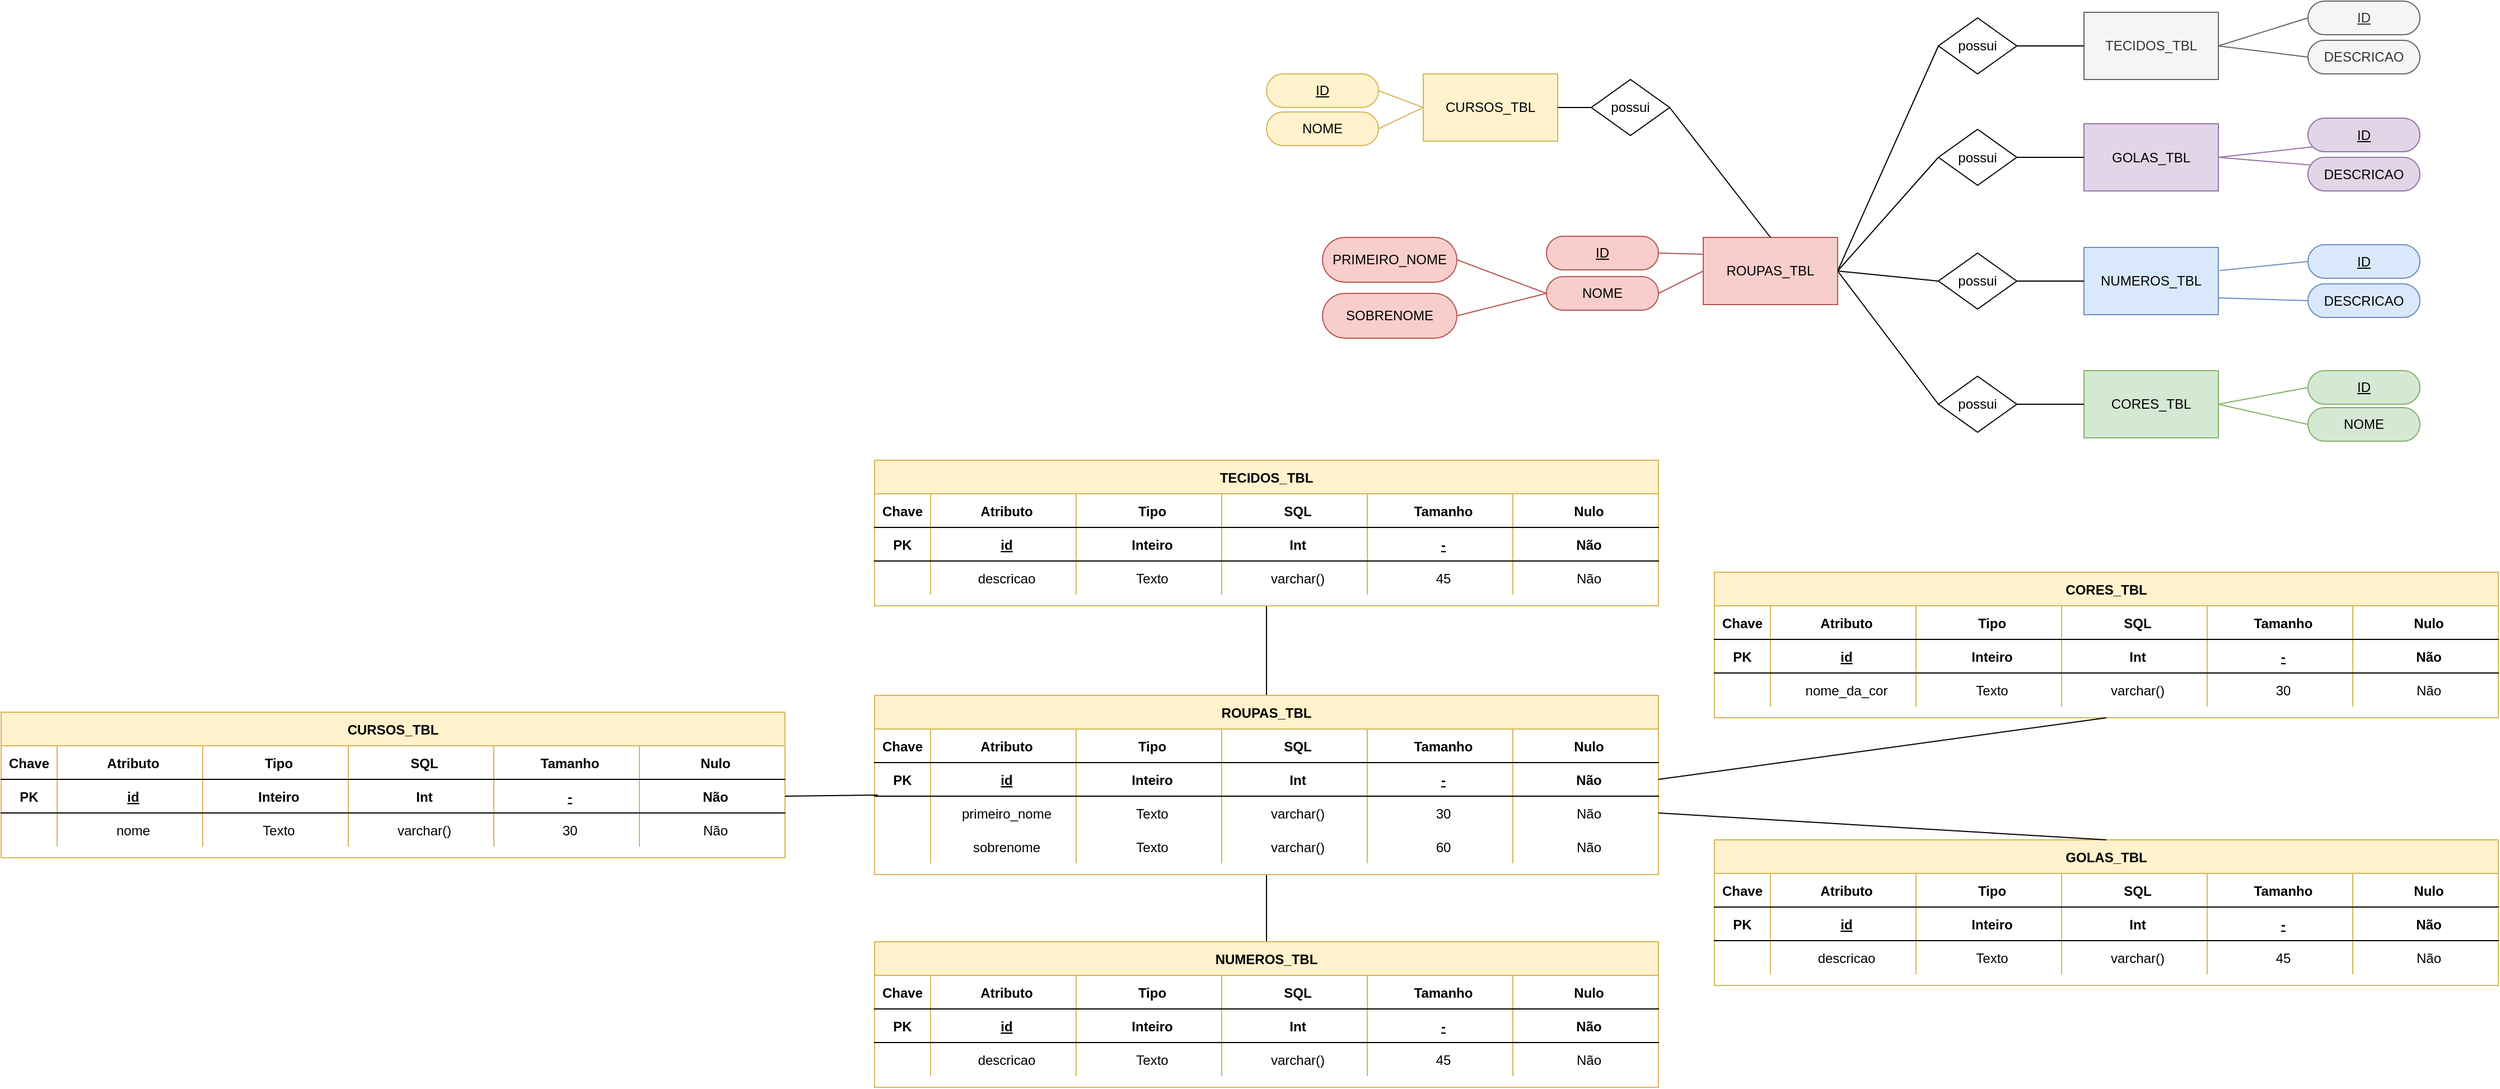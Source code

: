 <mxfile version="14.5.1" type="device"><diagram id="6O1MO5oWHBzsZOvyIXNN" name="Página-1"><mxGraphModel dx="1296" dy="3091" grid="1" gridSize="10" guides="1" tooltips="1" connect="1" arrows="1" fold="1" page="1" pageScale="1" pageWidth="1654" pageHeight="2336" math="0" shadow="0"><root><mxCell id="0"/><mxCell id="1" parent="0"/><mxCell id="KRPXJgF_QHUC2NRxq8C0-281" style="edgeStyle=none;rounded=0;orthogonalLoop=1;jettySize=auto;html=1;exitX=1;exitY=0.5;exitDx=0;exitDy=0;entryX=0;entryY=0.5;entryDx=0;entryDy=0;startArrow=none;startFill=0;endArrow=none;endFill=0;" edge="1" parent="1" source="KRPXJgF_QHUC2NRxq8C0-18" target="KRPXJgF_QHUC2NRxq8C0-279"><mxGeometry relative="1" as="geometry"/></mxCell><mxCell id="KRPXJgF_QHUC2NRxq8C0-300" style="edgeStyle=none;rounded=0;orthogonalLoop=1;jettySize=auto;html=1;exitX=1;exitY=0.5;exitDx=0;exitDy=0;entryX=0;entryY=0.5;entryDx=0;entryDy=0;startArrow=none;startFill=0;endArrow=none;endFill=0;" edge="1" parent="1" source="KRPXJgF_QHUC2NRxq8C0-18" target="KRPXJgF_QHUC2NRxq8C0-298"><mxGeometry relative="1" as="geometry"/></mxCell><mxCell id="KRPXJgF_QHUC2NRxq8C0-301" style="edgeStyle=none;rounded=0;orthogonalLoop=1;jettySize=auto;html=1;exitX=1;exitY=0.5;exitDx=0;exitDy=0;entryX=0;entryY=0.5;entryDx=0;entryDy=0;startArrow=none;startFill=0;endArrow=none;endFill=0;" edge="1" parent="1" source="KRPXJgF_QHUC2NRxq8C0-18" target="KRPXJgF_QHUC2NRxq8C0-299"><mxGeometry relative="1" as="geometry"/></mxCell><mxCell id="KRPXJgF_QHUC2NRxq8C0-18" value="ROUPAS_TBL" style="rounded=0;whiteSpace=wrap;html=1;fillColor=#f8cecc;strokeColor=#b85450;" vertex="1" parent="1"><mxGeometry x="1910" y="-619" width="120" height="60" as="geometry"/></mxCell><mxCell id="KRPXJgF_QHUC2NRxq8C0-37" value="CURSOS_TBL" style="rounded=0;whiteSpace=wrap;html=1;fillColor=#fff2cc;strokeColor=#d6b656;" vertex="1" parent="1"><mxGeometry x="1660" y="-765" width="120" height="60" as="geometry"/></mxCell><mxCell id="KRPXJgF_QHUC2NRxq8C0-291" style="edgeStyle=none;rounded=0;orthogonalLoop=1;jettySize=auto;html=1;exitX=1;exitY=0.5;exitDx=0;exitDy=0;entryX=0;entryY=0.5;entryDx=0;entryDy=0;startArrow=none;startFill=0;endArrow=none;endFill=0;fillColor=#d5e8d4;strokeColor=#82b366;" edge="1" parent="1" source="KRPXJgF_QHUC2NRxq8C0-38" target="KRPXJgF_QHUC2NRxq8C0-57"><mxGeometry relative="1" as="geometry"/></mxCell><mxCell id="KRPXJgF_QHUC2NRxq8C0-38" value="CORES_TBL" style="rounded=0;whiteSpace=wrap;html=1;fillColor=#d5e8d4;strokeColor=#82b366;" vertex="1" parent="1"><mxGeometry x="2250" y="-500" width="120" height="60" as="geometry"/></mxCell><mxCell id="KRPXJgF_QHUC2NRxq8C0-39" value="NUMEROS_TBL" style="rounded=0;whiteSpace=wrap;html=1;fillColor=#dae8fc;strokeColor=#6c8ebf;" vertex="1" parent="1"><mxGeometry x="2250" y="-610" width="120" height="60" as="geometry"/></mxCell><mxCell id="KRPXJgF_QHUC2NRxq8C0-40" value="GOLAS_TBL" style="rounded=0;whiteSpace=wrap;html=1;fillColor=#e1d5e7;strokeColor=#9673a6;" vertex="1" parent="1"><mxGeometry x="2250" y="-720.5" width="120" height="60" as="geometry"/></mxCell><mxCell id="KRPXJgF_QHUC2NRxq8C0-41" value="TECIDOS_TBL" style="rounded=0;whiteSpace=wrap;html=1;fillColor=#f5f5f5;strokeColor=#666666;fontColor=#333333;" vertex="1" parent="1"><mxGeometry x="2250" y="-820" width="120" height="60" as="geometry"/></mxCell><mxCell id="KRPXJgF_QHUC2NRxq8C0-43" style="edgeStyle=none;rounded=0;orthogonalLoop=1;jettySize=auto;html=1;exitX=1;exitY=0.5;exitDx=0;exitDy=0;entryX=0;entryY=0.25;entryDx=0;entryDy=0;startArrow=none;startFill=0;endArrow=none;endFill=0;fillColor=#f8cecc;strokeColor=#b85450;" edge="1" parent="1" source="KRPXJgF_QHUC2NRxq8C0-42" target="KRPXJgF_QHUC2NRxq8C0-18"><mxGeometry relative="1" as="geometry"/></mxCell><mxCell id="KRPXJgF_QHUC2NRxq8C0-42" value="ID" style="rounded=1;whiteSpace=wrap;html=1;arcSize=50;fontStyle=4;fillColor=#f8cecc;strokeColor=#b85450;" vertex="1" parent="1"><mxGeometry x="1770" y="-620" width="100" height="30" as="geometry"/></mxCell><mxCell id="KRPXJgF_QHUC2NRxq8C0-45" style="edgeStyle=none;rounded=0;orthogonalLoop=1;jettySize=auto;html=1;exitX=1;exitY=0.5;exitDx=0;exitDy=0;entryX=0;entryY=0.5;entryDx=0;entryDy=0;startArrow=none;startFill=0;endArrow=none;endFill=0;fillColor=#f8cecc;strokeColor=#b85450;" edge="1" parent="1" source="KRPXJgF_QHUC2NRxq8C0-44" target="KRPXJgF_QHUC2NRxq8C0-18"><mxGeometry relative="1" as="geometry"/></mxCell><mxCell id="KRPXJgF_QHUC2NRxq8C0-44" value="NOME" style="rounded=1;whiteSpace=wrap;html=1;arcSize=50;fontStyle=0;fillColor=#f8cecc;strokeColor=#b85450;" vertex="1" parent="1"><mxGeometry x="1770" y="-584" width="100" height="30" as="geometry"/></mxCell><mxCell id="KRPXJgF_QHUC2NRxq8C0-47" style="edgeStyle=none;rounded=0;orthogonalLoop=1;jettySize=auto;html=1;exitX=1;exitY=0.5;exitDx=0;exitDy=0;entryX=0;entryY=0.5;entryDx=0;entryDy=0;startArrow=none;startFill=0;endArrow=none;endFill=0;fillColor=#f8cecc;strokeColor=#b85450;" edge="1" parent="1" source="KRPXJgF_QHUC2NRxq8C0-46" target="KRPXJgF_QHUC2NRxq8C0-44"><mxGeometry relative="1" as="geometry"/></mxCell><mxCell id="KRPXJgF_QHUC2NRxq8C0-46" value="SOBRENOME" style="rounded=1;whiteSpace=wrap;html=1;arcSize=50;fontStyle=0;fillColor=#f8cecc;strokeColor=#b85450;" vertex="1" parent="1"><mxGeometry x="1570" y="-569" width="120" height="40" as="geometry"/></mxCell><mxCell id="KRPXJgF_QHUC2NRxq8C0-49" style="edgeStyle=none;rounded=0;orthogonalLoop=1;jettySize=auto;html=1;exitX=1;exitY=0.5;exitDx=0;exitDy=0;entryX=0;entryY=0.5;entryDx=0;entryDy=0;startArrow=none;startFill=0;endArrow=none;endFill=0;fillColor=#f8cecc;strokeColor=#b85450;" edge="1" parent="1" source="KRPXJgF_QHUC2NRxq8C0-48" target="KRPXJgF_QHUC2NRxq8C0-44"><mxGeometry relative="1" as="geometry"/></mxCell><mxCell id="KRPXJgF_QHUC2NRxq8C0-48" value="PRIMEIRO_NOME" style="rounded=1;whiteSpace=wrap;html=1;arcSize=50;fontStyle=0;fillColor=#f8cecc;strokeColor=#b85450;" vertex="1" parent="1"><mxGeometry x="1570" y="-619" width="120" height="40" as="geometry"/></mxCell><mxCell id="KRPXJgF_QHUC2NRxq8C0-53" style="edgeStyle=none;rounded=0;orthogonalLoop=1;jettySize=auto;html=1;exitX=1;exitY=0.5;exitDx=0;exitDy=0;entryX=0;entryY=0.5;entryDx=0;entryDy=0;startArrow=none;startFill=0;endArrow=none;endFill=0;fillColor=#fff2cc;strokeColor=#d6b656;" edge="1" parent="1" source="KRPXJgF_QHUC2NRxq8C0-50" target="KRPXJgF_QHUC2NRxq8C0-37"><mxGeometry relative="1" as="geometry"/></mxCell><mxCell id="KRPXJgF_QHUC2NRxq8C0-50" value="NOME" style="rounded=1;whiteSpace=wrap;html=1;arcSize=50;fontStyle=0;fillColor=#fff2cc;strokeColor=#d6b656;" vertex="1" parent="1"><mxGeometry x="1520" y="-731" width="100" height="30" as="geometry"/></mxCell><mxCell id="KRPXJgF_QHUC2NRxq8C0-278" style="edgeStyle=none;rounded=0;orthogonalLoop=1;jettySize=auto;html=1;exitX=1;exitY=0.5;exitDx=0;exitDy=0;startArrow=none;startFill=0;endArrow=none;endFill=0;fillColor=#fff2cc;strokeColor=#d6b656;" edge="1" parent="1" source="KRPXJgF_QHUC2NRxq8C0-51"><mxGeometry relative="1" as="geometry"><mxPoint x="1660" y="-735" as="targetPoint"/></mxGeometry></mxCell><mxCell id="KRPXJgF_QHUC2NRxq8C0-51" value="ID" style="rounded=1;whiteSpace=wrap;html=1;arcSize=50;fontStyle=4;fillColor=#fff2cc;strokeColor=#d6b656;" vertex="1" parent="1"><mxGeometry x="1520" y="-765" width="100" height="30" as="geometry"/></mxCell><mxCell id="KRPXJgF_QHUC2NRxq8C0-292" style="edgeStyle=none;rounded=0;orthogonalLoop=1;jettySize=auto;html=1;exitX=0;exitY=0.5;exitDx=0;exitDy=0;entryX=1;entryY=0.5;entryDx=0;entryDy=0;startArrow=none;startFill=0;endArrow=none;endFill=0;fillColor=#d5e8d4;strokeColor=#82b366;" edge="1" parent="1" source="KRPXJgF_QHUC2NRxq8C0-55" target="KRPXJgF_QHUC2NRxq8C0-38"><mxGeometry relative="1" as="geometry"/></mxCell><mxCell id="KRPXJgF_QHUC2NRxq8C0-55" value="NOME" style="rounded=1;whiteSpace=wrap;html=1;arcSize=50;fontStyle=0;fillColor=#d5e8d4;strokeColor=#82b366;" vertex="1" parent="1"><mxGeometry x="2450" y="-467" width="100" height="30" as="geometry"/></mxCell><mxCell id="KRPXJgF_QHUC2NRxq8C0-57" value="ID" style="rounded=1;whiteSpace=wrap;html=1;arcSize=50;fontStyle=4;fillColor=#d5e8d4;strokeColor=#82b366;" vertex="1" parent="1"><mxGeometry x="2450" y="-500" width="100" height="30" as="geometry"/></mxCell><mxCell id="KRPXJgF_QHUC2NRxq8C0-288" style="edgeStyle=none;rounded=0;orthogonalLoop=1;jettySize=auto;html=1;exitX=0;exitY=0.5;exitDx=0;exitDy=0;entryX=1;entryY=0.75;entryDx=0;entryDy=0;startArrow=none;startFill=0;endArrow=none;endFill=0;fillColor=#dae8fc;strokeColor=#6c8ebf;" edge="1" parent="1" source="KRPXJgF_QHUC2NRxq8C0-59" target="KRPXJgF_QHUC2NRxq8C0-39"><mxGeometry relative="1" as="geometry"/></mxCell><mxCell id="KRPXJgF_QHUC2NRxq8C0-59" value="DESCRICAO" style="rounded=1;whiteSpace=wrap;html=1;arcSize=50;fontStyle=0;fillColor=#dae8fc;strokeColor=#6c8ebf;" vertex="1" parent="1"><mxGeometry x="2450" y="-577.5" width="100" height="30" as="geometry"/></mxCell><mxCell id="KRPXJgF_QHUC2NRxq8C0-287" style="edgeStyle=none;rounded=0;orthogonalLoop=1;jettySize=auto;html=1;exitX=0;exitY=0.5;exitDx=0;exitDy=0;entryX=1.01;entryY=0.344;entryDx=0;entryDy=0;entryPerimeter=0;startArrow=none;startFill=0;endArrow=none;endFill=0;fillColor=#dae8fc;strokeColor=#6c8ebf;" edge="1" parent="1" source="KRPXJgF_QHUC2NRxq8C0-61" target="KRPXJgF_QHUC2NRxq8C0-39"><mxGeometry relative="1" as="geometry"/></mxCell><mxCell id="KRPXJgF_QHUC2NRxq8C0-61" value="ID" style="rounded=1;whiteSpace=wrap;html=1;arcSize=50;fontStyle=4;fillColor=#dae8fc;strokeColor=#6c8ebf;" vertex="1" parent="1"><mxGeometry x="2450" y="-612.5" width="100" height="30" as="geometry"/></mxCell><mxCell id="KRPXJgF_QHUC2NRxq8C0-62" style="edgeStyle=none;rounded=0;orthogonalLoop=1;jettySize=auto;html=1;exitX=1;exitY=0.5;exitDx=0;exitDy=0;entryX=1;entryY=0.5;entryDx=0;entryDy=0;startArrow=none;startFill=0;endArrow=none;endFill=0;fillColor=#e1d5e7;strokeColor=#9673a6;" edge="1" source="KRPXJgF_QHUC2NRxq8C0-63" parent="1" target="KRPXJgF_QHUC2NRxq8C0-40"><mxGeometry relative="1" as="geometry"><mxPoint x="2250" y="-685.5" as="targetPoint"/></mxGeometry></mxCell><mxCell id="KRPXJgF_QHUC2NRxq8C0-63" value="DESCRICAO" style="rounded=1;whiteSpace=wrap;html=1;arcSize=50;fontStyle=0;fillColor=#e1d5e7;strokeColor=#9673a6;" vertex="1" parent="1"><mxGeometry x="2450" y="-690.5" width="100" height="30" as="geometry"/></mxCell><mxCell id="KRPXJgF_QHUC2NRxq8C0-64" style="edgeStyle=none;rounded=0;orthogonalLoop=1;jettySize=auto;html=1;exitX=1;exitY=0.5;exitDx=0;exitDy=0;entryX=1;entryY=0.5;entryDx=0;entryDy=0;startArrow=none;startFill=0;endArrow=none;endFill=0;fillColor=#e1d5e7;strokeColor=#9673a6;" edge="1" source="KRPXJgF_QHUC2NRxq8C0-65" parent="1" target="KRPXJgF_QHUC2NRxq8C0-40"><mxGeometry relative="1" as="geometry"><mxPoint x="2250" y="-700.5" as="targetPoint"/></mxGeometry></mxCell><mxCell id="KRPXJgF_QHUC2NRxq8C0-65" value="ID" style="rounded=1;whiteSpace=wrap;html=1;arcSize=50;fontStyle=4;fillColor=#e1d5e7;strokeColor=#9673a6;" vertex="1" parent="1"><mxGeometry x="2450" y="-725.5" width="100" height="30" as="geometry"/></mxCell><mxCell id="KRPXJgF_QHUC2NRxq8C0-294" style="edgeStyle=none;rounded=0;orthogonalLoop=1;jettySize=auto;html=1;exitX=0;exitY=0.5;exitDx=0;exitDy=0;startArrow=none;startFill=0;endArrow=none;endFill=0;entryX=1;entryY=0.5;entryDx=0;entryDy=0;fillColor=#f5f5f5;strokeColor=#666666;" edge="1" parent="1" source="KRPXJgF_QHUC2NRxq8C0-67" target="KRPXJgF_QHUC2NRxq8C0-41"><mxGeometry relative="1" as="geometry"><mxPoint x="2380" y="-770.0" as="targetPoint"/></mxGeometry></mxCell><mxCell id="KRPXJgF_QHUC2NRxq8C0-67" value="DESCRICAO" style="rounded=1;whiteSpace=wrap;html=1;arcSize=50;fontStyle=0;fillColor=#f5f5f5;strokeColor=#666666;fontColor=#333333;" vertex="1" parent="1"><mxGeometry x="2450" y="-795" width="100" height="30" as="geometry"/></mxCell><mxCell id="KRPXJgF_QHUC2NRxq8C0-293" style="edgeStyle=none;rounded=0;orthogonalLoop=1;jettySize=auto;html=1;exitX=0;exitY=0.5;exitDx=0;exitDy=0;entryX=1;entryY=0.5;entryDx=0;entryDy=0;startArrow=none;startFill=0;endArrow=none;endFill=0;fillColor=#f5f5f5;strokeColor=#666666;" edge="1" parent="1" source="KRPXJgF_QHUC2NRxq8C0-69" target="KRPXJgF_QHUC2NRxq8C0-41"><mxGeometry relative="1" as="geometry"/></mxCell><mxCell id="KRPXJgF_QHUC2NRxq8C0-69" value="ID" style="rounded=1;whiteSpace=wrap;html=1;arcSize=50;fontStyle=4;fillColor=#f5f5f5;strokeColor=#666666;fontColor=#333333;" vertex="1" parent="1"><mxGeometry x="2450" y="-830" width="100" height="30" as="geometry"/></mxCell><mxCell id="KRPXJgF_QHUC2NRxq8C0-273" style="edgeStyle=none;rounded=0;orthogonalLoop=1;jettySize=auto;html=1;exitX=0.5;exitY=0;exitDx=0;exitDy=0;entryX=0.5;entryY=1;entryDx=0;entryDy=0;startArrow=none;startFill=0;endArrow=none;endFill=0;" edge="1" parent="1" source="KRPXJgF_QHUC2NRxq8C0-70" target="KRPXJgF_QHUC2NRxq8C0-241"><mxGeometry relative="1" as="geometry"/></mxCell><mxCell id="KRPXJgF_QHUC2NRxq8C0-274" style="edgeStyle=none;rounded=0;orthogonalLoop=1;jettySize=auto;html=1;exitX=0.5;exitY=1;exitDx=0;exitDy=0;entryX=0.5;entryY=0;entryDx=0;entryDy=0;startArrow=none;startFill=0;endArrow=none;endFill=0;" edge="1" parent="1" source="KRPXJgF_QHUC2NRxq8C0-70" target="KRPXJgF_QHUC2NRxq8C0-181"><mxGeometry relative="1" as="geometry"/></mxCell><mxCell id="KRPXJgF_QHUC2NRxq8C0-70" value="ROUPAS_TBL" style="shape=table;startSize=30;container=1;collapsible=1;childLayout=tableLayout;fixedRows=1;rowLines=0;fontStyle=1;align=center;resizeLast=1;fillColor=#fff2cc;strokeColor=#d6b656;" vertex="1" parent="1"><mxGeometry x="1170" y="-210" width="700" height="160" as="geometry"/></mxCell><mxCell id="KRPXJgF_QHUC2NRxq8C0-83" style="shape=partialRectangle;collapsible=0;dropTarget=0;pointerEvents=0;fillColor=none;top=0;left=0;bottom=1;right=0;points=[[0,0.5],[1,0.5]];portConstraint=eastwest;" vertex="1" parent="KRPXJgF_QHUC2NRxq8C0-70"><mxGeometry y="30" width="700" height="30" as="geometry"/></mxCell><mxCell id="KRPXJgF_QHUC2NRxq8C0-84" value="Chave" style="shape=partialRectangle;connectable=0;fillColor=none;top=0;left=0;bottom=0;right=0;fontStyle=1;overflow=hidden;" vertex="1" parent="KRPXJgF_QHUC2NRxq8C0-83"><mxGeometry width="50" height="30" as="geometry"/></mxCell><mxCell id="KRPXJgF_QHUC2NRxq8C0-85" value="Atributo" style="shape=partialRectangle;connectable=0;fillColor=none;top=0;left=0;bottom=0;right=0;align=center;spacingLeft=6;fontStyle=1;overflow=hidden;" vertex="1" parent="KRPXJgF_QHUC2NRxq8C0-83"><mxGeometry x="50" width="130" height="30" as="geometry"/></mxCell><mxCell id="KRPXJgF_QHUC2NRxq8C0-101" value="Tipo" style="shape=partialRectangle;connectable=0;fillColor=none;top=0;left=0;bottom=0;right=0;align=center;spacingLeft=6;fontStyle=1;overflow=hidden;" vertex="1" parent="KRPXJgF_QHUC2NRxq8C0-83"><mxGeometry x="180" width="130" height="30" as="geometry"/></mxCell><mxCell id="KRPXJgF_QHUC2NRxq8C0-96" value="SQL" style="shape=partialRectangle;connectable=0;fillColor=none;top=0;left=0;bottom=0;right=0;align=center;spacingLeft=6;fontStyle=1;overflow=hidden;" vertex="1" parent="KRPXJgF_QHUC2NRxq8C0-83"><mxGeometry x="310" width="130" height="30" as="geometry"/></mxCell><mxCell id="KRPXJgF_QHUC2NRxq8C0-91" value="Tamanho" style="shape=partialRectangle;connectable=0;fillColor=none;top=0;left=0;bottom=0;right=0;align=center;spacingLeft=6;fontStyle=1;overflow=hidden;" vertex="1" parent="KRPXJgF_QHUC2NRxq8C0-83"><mxGeometry x="440" width="130" height="30" as="geometry"/></mxCell><mxCell id="KRPXJgF_QHUC2NRxq8C0-86" value="Nulo" style="shape=partialRectangle;connectable=0;fillColor=none;top=0;left=0;bottom=0;right=0;align=center;spacingLeft=6;fontStyle=1;overflow=hidden;" vertex="1" parent="KRPXJgF_QHUC2NRxq8C0-83"><mxGeometry x="570" width="130" height="30" as="geometry"/></mxCell><mxCell id="KRPXJgF_QHUC2NRxq8C0-71" value="" style="shape=partialRectangle;collapsible=0;dropTarget=0;pointerEvents=0;fillColor=none;top=0;left=0;bottom=1;right=0;points=[[0,0.5],[1,0.5]];portConstraint=eastwest;" vertex="1" parent="KRPXJgF_QHUC2NRxq8C0-70"><mxGeometry y="60" width="700" height="30" as="geometry"/></mxCell><mxCell id="KRPXJgF_QHUC2NRxq8C0-72" value="PK" style="shape=partialRectangle;connectable=0;fillColor=none;top=0;left=0;bottom=0;right=0;fontStyle=1;overflow=hidden;" vertex="1" parent="KRPXJgF_QHUC2NRxq8C0-71"><mxGeometry width="50" height="30" as="geometry"/></mxCell><mxCell id="KRPXJgF_QHUC2NRxq8C0-73" value="id" style="shape=partialRectangle;connectable=0;fillColor=none;top=0;left=0;bottom=0;right=0;align=center;spacingLeft=6;fontStyle=5;overflow=hidden;" vertex="1" parent="KRPXJgF_QHUC2NRxq8C0-71"><mxGeometry x="50" width="130" height="30" as="geometry"/></mxCell><mxCell id="KRPXJgF_QHUC2NRxq8C0-102" value="Inteiro" style="shape=partialRectangle;connectable=0;fillColor=none;top=0;left=0;bottom=0;right=0;align=center;spacingLeft=6;fontStyle=1;overflow=hidden;" vertex="1" parent="KRPXJgF_QHUC2NRxq8C0-71"><mxGeometry x="180" width="130" height="30" as="geometry"/></mxCell><mxCell id="KRPXJgF_QHUC2NRxq8C0-97" value="Int" style="shape=partialRectangle;connectable=0;fillColor=none;top=0;left=0;bottom=0;right=0;align=center;spacingLeft=6;fontStyle=1;overflow=hidden;" vertex="1" parent="KRPXJgF_QHUC2NRxq8C0-71"><mxGeometry x="310" width="130" height="30" as="geometry"/></mxCell><mxCell id="KRPXJgF_QHUC2NRxq8C0-92" value="-" style="shape=partialRectangle;connectable=0;fillColor=none;top=0;left=0;bottom=0;right=0;align=center;spacingLeft=6;fontStyle=5;overflow=hidden;" vertex="1" parent="KRPXJgF_QHUC2NRxq8C0-71"><mxGeometry x="440" width="130" height="30" as="geometry"/></mxCell><mxCell id="KRPXJgF_QHUC2NRxq8C0-87" value="Não" style="shape=partialRectangle;connectable=0;fillColor=none;top=0;left=0;bottom=0;right=0;align=center;spacingLeft=6;fontStyle=1;overflow=hidden;" vertex="1" parent="KRPXJgF_QHUC2NRxq8C0-71"><mxGeometry x="570" width="130" height="30" as="geometry"/></mxCell><mxCell id="KRPXJgF_QHUC2NRxq8C0-74" value="" style="shape=partialRectangle;collapsible=0;dropTarget=0;pointerEvents=0;fillColor=none;top=0;left=0;bottom=0;right=0;points=[[0,0.5],[1,0.5]];portConstraint=eastwest;" vertex="1" parent="KRPXJgF_QHUC2NRxq8C0-70"><mxGeometry y="90" width="700" height="30" as="geometry"/></mxCell><mxCell id="KRPXJgF_QHUC2NRxq8C0-75" value="" style="shape=partialRectangle;connectable=0;fillColor=none;top=0;left=0;bottom=0;right=0;editable=1;overflow=hidden;" vertex="1" parent="KRPXJgF_QHUC2NRxq8C0-74"><mxGeometry width="50" height="30" as="geometry"/></mxCell><mxCell id="KRPXJgF_QHUC2NRxq8C0-76" value="primeiro_nome" style="shape=partialRectangle;connectable=0;fillColor=none;top=0;left=0;bottom=0;right=0;align=center;spacingLeft=6;overflow=hidden;" vertex="1" parent="KRPXJgF_QHUC2NRxq8C0-74"><mxGeometry x="50" width="130" height="30" as="geometry"/></mxCell><mxCell id="KRPXJgF_QHUC2NRxq8C0-103" value="Texto" style="shape=partialRectangle;connectable=0;fillColor=none;top=0;left=0;bottom=0;right=0;align=center;spacingLeft=6;overflow=hidden;" vertex="1" parent="KRPXJgF_QHUC2NRxq8C0-74"><mxGeometry x="180" width="130" height="30" as="geometry"/></mxCell><mxCell id="KRPXJgF_QHUC2NRxq8C0-98" value="varchar()" style="shape=partialRectangle;connectable=0;fillColor=none;top=0;left=0;bottom=0;right=0;align=center;spacingLeft=6;overflow=hidden;" vertex="1" parent="KRPXJgF_QHUC2NRxq8C0-74"><mxGeometry x="310" width="130" height="30" as="geometry"/></mxCell><mxCell id="KRPXJgF_QHUC2NRxq8C0-93" value="30" style="shape=partialRectangle;connectable=0;fillColor=none;top=0;left=0;bottom=0;right=0;align=center;spacingLeft=6;overflow=hidden;" vertex="1" parent="KRPXJgF_QHUC2NRxq8C0-74"><mxGeometry x="440" width="130" height="30" as="geometry"/></mxCell><mxCell id="KRPXJgF_QHUC2NRxq8C0-88" value="Não" style="shape=partialRectangle;connectable=0;fillColor=none;top=0;left=0;bottom=0;right=0;align=center;spacingLeft=6;overflow=hidden;" vertex="1" parent="KRPXJgF_QHUC2NRxq8C0-74"><mxGeometry x="570" width="130" height="30" as="geometry"/></mxCell><mxCell id="KRPXJgF_QHUC2NRxq8C0-77" value="" style="shape=partialRectangle;collapsible=0;dropTarget=0;pointerEvents=0;fillColor=none;top=0;left=0;bottom=0;right=0;points=[[0,0.5],[1,0.5]];portConstraint=eastwest;" vertex="1" parent="KRPXJgF_QHUC2NRxq8C0-70"><mxGeometry y="120" width="700" height="30" as="geometry"/></mxCell><mxCell id="KRPXJgF_QHUC2NRxq8C0-78" value="" style="shape=partialRectangle;connectable=0;fillColor=none;top=0;left=0;bottom=0;right=0;editable=1;overflow=hidden;" vertex="1" parent="KRPXJgF_QHUC2NRxq8C0-77"><mxGeometry width="50" height="30" as="geometry"/></mxCell><mxCell id="KRPXJgF_QHUC2NRxq8C0-79" value="sobrenome" style="shape=partialRectangle;connectable=0;fillColor=none;top=0;left=0;bottom=0;right=0;align=center;spacingLeft=6;overflow=hidden;" vertex="1" parent="KRPXJgF_QHUC2NRxq8C0-77"><mxGeometry x="50" width="130" height="30" as="geometry"/></mxCell><mxCell id="KRPXJgF_QHUC2NRxq8C0-104" value="Texto" style="shape=partialRectangle;connectable=0;fillColor=none;top=0;left=0;bottom=0;right=0;align=center;spacingLeft=6;overflow=hidden;" vertex="1" parent="KRPXJgF_QHUC2NRxq8C0-77"><mxGeometry x="180" width="130" height="30" as="geometry"/></mxCell><mxCell id="KRPXJgF_QHUC2NRxq8C0-99" value="varchar()" style="shape=partialRectangle;connectable=0;fillColor=none;top=0;left=0;bottom=0;right=0;align=center;spacingLeft=6;overflow=hidden;" vertex="1" parent="KRPXJgF_QHUC2NRxq8C0-77"><mxGeometry x="310" width="130" height="30" as="geometry"/></mxCell><mxCell id="KRPXJgF_QHUC2NRxq8C0-94" value="60" style="shape=partialRectangle;connectable=0;fillColor=none;top=0;left=0;bottom=0;right=0;align=center;spacingLeft=6;overflow=hidden;" vertex="1" parent="KRPXJgF_QHUC2NRxq8C0-77"><mxGeometry x="440" width="130" height="30" as="geometry"/></mxCell><mxCell id="KRPXJgF_QHUC2NRxq8C0-89" value="Não" style="shape=partialRectangle;connectable=0;fillColor=none;top=0;left=0;bottom=0;right=0;align=center;spacingLeft=6;overflow=hidden;" vertex="1" parent="KRPXJgF_QHUC2NRxq8C0-77"><mxGeometry x="570" width="130" height="30" as="geometry"/></mxCell><mxCell id="KRPXJgF_QHUC2NRxq8C0-119" value="CURSOS_TBL" style="shape=table;startSize=30;container=1;collapsible=1;childLayout=tableLayout;fixedRows=1;rowLines=0;fontStyle=1;align=center;resizeLast=1;fillColor=#fff2cc;strokeColor=#d6b656;" vertex="1" parent="1"><mxGeometry x="390" y="-195" width="700" height="130" as="geometry"/></mxCell><mxCell id="KRPXJgF_QHUC2NRxq8C0-120" style="shape=partialRectangle;collapsible=0;dropTarget=0;pointerEvents=0;fillColor=none;top=0;left=0;bottom=1;right=0;points=[[0,0.5],[1,0.5]];portConstraint=eastwest;" vertex="1" parent="KRPXJgF_QHUC2NRxq8C0-119"><mxGeometry y="30" width="700" height="30" as="geometry"/></mxCell><mxCell id="KRPXJgF_QHUC2NRxq8C0-121" value="Chave" style="shape=partialRectangle;connectable=0;fillColor=none;top=0;left=0;bottom=0;right=0;fontStyle=1;overflow=hidden;" vertex="1" parent="KRPXJgF_QHUC2NRxq8C0-120"><mxGeometry width="50" height="30" as="geometry"/></mxCell><mxCell id="KRPXJgF_QHUC2NRxq8C0-122" value="Atributo" style="shape=partialRectangle;connectable=0;fillColor=none;top=0;left=0;bottom=0;right=0;align=center;spacingLeft=6;fontStyle=1;overflow=hidden;" vertex="1" parent="KRPXJgF_QHUC2NRxq8C0-120"><mxGeometry x="50" width="130" height="30" as="geometry"/></mxCell><mxCell id="KRPXJgF_QHUC2NRxq8C0-123" value="Tipo" style="shape=partialRectangle;connectable=0;fillColor=none;top=0;left=0;bottom=0;right=0;align=center;spacingLeft=6;fontStyle=1;overflow=hidden;" vertex="1" parent="KRPXJgF_QHUC2NRxq8C0-120"><mxGeometry x="180" width="130" height="30" as="geometry"/></mxCell><mxCell id="KRPXJgF_QHUC2NRxq8C0-124" value="SQL" style="shape=partialRectangle;connectable=0;fillColor=none;top=0;left=0;bottom=0;right=0;align=center;spacingLeft=6;fontStyle=1;overflow=hidden;" vertex="1" parent="KRPXJgF_QHUC2NRxq8C0-120"><mxGeometry x="310" width="130" height="30" as="geometry"/></mxCell><mxCell id="KRPXJgF_QHUC2NRxq8C0-125" value="Tamanho" style="shape=partialRectangle;connectable=0;fillColor=none;top=0;left=0;bottom=0;right=0;align=center;spacingLeft=6;fontStyle=1;overflow=hidden;" vertex="1" parent="KRPXJgF_QHUC2NRxq8C0-120"><mxGeometry x="440" width="130" height="30" as="geometry"/></mxCell><mxCell id="KRPXJgF_QHUC2NRxq8C0-126" value="Nulo" style="shape=partialRectangle;connectable=0;fillColor=none;top=0;left=0;bottom=0;right=0;align=center;spacingLeft=6;fontStyle=1;overflow=hidden;" vertex="1" parent="KRPXJgF_QHUC2NRxq8C0-120"><mxGeometry x="570" width="130" height="30" as="geometry"/></mxCell><mxCell id="KRPXJgF_QHUC2NRxq8C0-127" value="" style="shape=partialRectangle;collapsible=0;dropTarget=0;pointerEvents=0;fillColor=none;top=0;left=0;bottom=1;right=0;points=[[0,0.5],[1,0.5]];portConstraint=eastwest;" vertex="1" parent="KRPXJgF_QHUC2NRxq8C0-119"><mxGeometry y="60" width="700" height="30" as="geometry"/></mxCell><mxCell id="KRPXJgF_QHUC2NRxq8C0-128" value="PK" style="shape=partialRectangle;connectable=0;fillColor=none;top=0;left=0;bottom=0;right=0;fontStyle=1;overflow=hidden;" vertex="1" parent="KRPXJgF_QHUC2NRxq8C0-127"><mxGeometry width="50" height="30" as="geometry"/></mxCell><mxCell id="KRPXJgF_QHUC2NRxq8C0-129" value="id" style="shape=partialRectangle;connectable=0;fillColor=none;top=0;left=0;bottom=0;right=0;align=center;spacingLeft=6;fontStyle=5;overflow=hidden;" vertex="1" parent="KRPXJgF_QHUC2NRxq8C0-127"><mxGeometry x="50" width="130" height="30" as="geometry"/></mxCell><mxCell id="KRPXJgF_QHUC2NRxq8C0-130" value="Inteiro" style="shape=partialRectangle;connectable=0;fillColor=none;top=0;left=0;bottom=0;right=0;align=center;spacingLeft=6;fontStyle=1;overflow=hidden;" vertex="1" parent="KRPXJgF_QHUC2NRxq8C0-127"><mxGeometry x="180" width="130" height="30" as="geometry"/></mxCell><mxCell id="KRPXJgF_QHUC2NRxq8C0-131" value="Int" style="shape=partialRectangle;connectable=0;fillColor=none;top=0;left=0;bottom=0;right=0;align=center;spacingLeft=6;fontStyle=1;overflow=hidden;" vertex="1" parent="KRPXJgF_QHUC2NRxq8C0-127"><mxGeometry x="310" width="130" height="30" as="geometry"/></mxCell><mxCell id="KRPXJgF_QHUC2NRxq8C0-132" value="-" style="shape=partialRectangle;connectable=0;fillColor=none;top=0;left=0;bottom=0;right=0;align=center;spacingLeft=6;fontStyle=5;overflow=hidden;" vertex="1" parent="KRPXJgF_QHUC2NRxq8C0-127"><mxGeometry x="440" width="130" height="30" as="geometry"/></mxCell><mxCell id="KRPXJgF_QHUC2NRxq8C0-133" value="Não" style="shape=partialRectangle;connectable=0;fillColor=none;top=0;left=0;bottom=0;right=0;align=center;spacingLeft=6;fontStyle=1;overflow=hidden;" vertex="1" parent="KRPXJgF_QHUC2NRxq8C0-127"><mxGeometry x="570" width="130" height="30" as="geometry"/></mxCell><mxCell id="KRPXJgF_QHUC2NRxq8C0-134" value="" style="shape=partialRectangle;collapsible=0;dropTarget=0;pointerEvents=0;fillColor=none;top=0;left=0;bottom=0;right=0;points=[[0,0.5],[1,0.5]];portConstraint=eastwest;" vertex="1" parent="KRPXJgF_QHUC2NRxq8C0-119"><mxGeometry y="90" width="700" height="30" as="geometry"/></mxCell><mxCell id="KRPXJgF_QHUC2NRxq8C0-135" value="" style="shape=partialRectangle;connectable=0;fillColor=none;top=0;left=0;bottom=0;right=0;editable=1;overflow=hidden;" vertex="1" parent="KRPXJgF_QHUC2NRxq8C0-134"><mxGeometry width="50" height="30" as="geometry"/></mxCell><mxCell id="KRPXJgF_QHUC2NRxq8C0-136" value="nome" style="shape=partialRectangle;connectable=0;fillColor=none;top=0;left=0;bottom=0;right=0;align=center;spacingLeft=6;overflow=hidden;" vertex="1" parent="KRPXJgF_QHUC2NRxq8C0-134"><mxGeometry x="50" width="130" height="30" as="geometry"/></mxCell><mxCell id="KRPXJgF_QHUC2NRxq8C0-137" value="Texto" style="shape=partialRectangle;connectable=0;fillColor=none;top=0;left=0;bottom=0;right=0;align=center;spacingLeft=6;overflow=hidden;" vertex="1" parent="KRPXJgF_QHUC2NRxq8C0-134"><mxGeometry x="180" width="130" height="30" as="geometry"/></mxCell><mxCell id="KRPXJgF_QHUC2NRxq8C0-138" value="varchar()" style="shape=partialRectangle;connectable=0;fillColor=none;top=0;left=0;bottom=0;right=0;align=center;spacingLeft=6;overflow=hidden;" vertex="1" parent="KRPXJgF_QHUC2NRxq8C0-134"><mxGeometry x="310" width="130" height="30" as="geometry"/></mxCell><mxCell id="KRPXJgF_QHUC2NRxq8C0-139" value="30" style="shape=partialRectangle;connectable=0;fillColor=none;top=0;left=0;bottom=0;right=0;align=center;spacingLeft=6;overflow=hidden;" vertex="1" parent="KRPXJgF_QHUC2NRxq8C0-134"><mxGeometry x="440" width="130" height="30" as="geometry"/></mxCell><mxCell id="KRPXJgF_QHUC2NRxq8C0-140" value="Não" style="shape=partialRectangle;connectable=0;fillColor=none;top=0;left=0;bottom=0;right=0;align=center;spacingLeft=6;overflow=hidden;" vertex="1" parent="KRPXJgF_QHUC2NRxq8C0-134"><mxGeometry x="570" width="130" height="30" as="geometry"/></mxCell><mxCell id="KRPXJgF_QHUC2NRxq8C0-149" style="edgeStyle=none;rounded=0;orthogonalLoop=1;jettySize=auto;html=1;entryX=0;entryY=0.5;entryDx=0;entryDy=0;startArrow=none;startFill=0;endArrow=none;endFill=0;" edge="1" parent="KRPXJgF_QHUC2NRxq8C0-119" source="KRPXJgF_QHUC2NRxq8C0-127" target="KRPXJgF_QHUC2NRxq8C0-127"><mxGeometry relative="1" as="geometry"/></mxCell><mxCell id="KRPXJgF_QHUC2NRxq8C0-151" value="CORES_TBL" style="shape=table;startSize=30;container=1;collapsible=1;childLayout=tableLayout;fixedRows=1;rowLines=0;fontStyle=1;align=center;resizeLast=1;fillColor=#fff2cc;strokeColor=#d6b656;" vertex="1" parent="1"><mxGeometry x="1920" y="-320" width="700" height="130" as="geometry"/></mxCell><mxCell id="KRPXJgF_QHUC2NRxq8C0-152" style="shape=partialRectangle;collapsible=0;dropTarget=0;pointerEvents=0;fillColor=none;top=0;left=0;bottom=1;right=0;points=[[0,0.5],[1,0.5]];portConstraint=eastwest;" vertex="1" parent="KRPXJgF_QHUC2NRxq8C0-151"><mxGeometry y="30" width="700" height="30" as="geometry"/></mxCell><mxCell id="KRPXJgF_QHUC2NRxq8C0-153" value="Chave" style="shape=partialRectangle;connectable=0;fillColor=none;top=0;left=0;bottom=0;right=0;fontStyle=1;overflow=hidden;" vertex="1" parent="KRPXJgF_QHUC2NRxq8C0-152"><mxGeometry width="50" height="30" as="geometry"/></mxCell><mxCell id="KRPXJgF_QHUC2NRxq8C0-154" value="Atributo" style="shape=partialRectangle;connectable=0;fillColor=none;top=0;left=0;bottom=0;right=0;align=center;spacingLeft=6;fontStyle=1;overflow=hidden;" vertex="1" parent="KRPXJgF_QHUC2NRxq8C0-152"><mxGeometry x="50" width="130" height="30" as="geometry"/></mxCell><mxCell id="KRPXJgF_QHUC2NRxq8C0-155" value="Tipo" style="shape=partialRectangle;connectable=0;fillColor=none;top=0;left=0;bottom=0;right=0;align=center;spacingLeft=6;fontStyle=1;overflow=hidden;" vertex="1" parent="KRPXJgF_QHUC2NRxq8C0-152"><mxGeometry x="180" width="130" height="30" as="geometry"/></mxCell><mxCell id="KRPXJgF_QHUC2NRxq8C0-156" value="SQL" style="shape=partialRectangle;connectable=0;fillColor=none;top=0;left=0;bottom=0;right=0;align=center;spacingLeft=6;fontStyle=1;overflow=hidden;" vertex="1" parent="KRPXJgF_QHUC2NRxq8C0-152"><mxGeometry x="310" width="130" height="30" as="geometry"/></mxCell><mxCell id="KRPXJgF_QHUC2NRxq8C0-157" value="Tamanho" style="shape=partialRectangle;connectable=0;fillColor=none;top=0;left=0;bottom=0;right=0;align=center;spacingLeft=6;fontStyle=1;overflow=hidden;" vertex="1" parent="KRPXJgF_QHUC2NRxq8C0-152"><mxGeometry x="440" width="130" height="30" as="geometry"/></mxCell><mxCell id="KRPXJgF_QHUC2NRxq8C0-158" value="Nulo" style="shape=partialRectangle;connectable=0;fillColor=none;top=0;left=0;bottom=0;right=0;align=center;spacingLeft=6;fontStyle=1;overflow=hidden;" vertex="1" parent="KRPXJgF_QHUC2NRxq8C0-152"><mxGeometry x="570" width="130" height="30" as="geometry"/></mxCell><mxCell id="KRPXJgF_QHUC2NRxq8C0-159" value="" style="shape=partialRectangle;collapsible=0;dropTarget=0;pointerEvents=0;fillColor=none;top=0;left=0;bottom=1;right=0;points=[[0,0.5],[1,0.5]];portConstraint=eastwest;" vertex="1" parent="KRPXJgF_QHUC2NRxq8C0-151"><mxGeometry y="60" width="700" height="30" as="geometry"/></mxCell><mxCell id="KRPXJgF_QHUC2NRxq8C0-160" value="PK" style="shape=partialRectangle;connectable=0;fillColor=none;top=0;left=0;bottom=0;right=0;fontStyle=1;overflow=hidden;" vertex="1" parent="KRPXJgF_QHUC2NRxq8C0-159"><mxGeometry width="50" height="30" as="geometry"/></mxCell><mxCell id="KRPXJgF_QHUC2NRxq8C0-161" value="id" style="shape=partialRectangle;connectable=0;fillColor=none;top=0;left=0;bottom=0;right=0;align=center;spacingLeft=6;fontStyle=5;overflow=hidden;" vertex="1" parent="KRPXJgF_QHUC2NRxq8C0-159"><mxGeometry x="50" width="130" height="30" as="geometry"/></mxCell><mxCell id="KRPXJgF_QHUC2NRxq8C0-162" value="Inteiro" style="shape=partialRectangle;connectable=0;fillColor=none;top=0;left=0;bottom=0;right=0;align=center;spacingLeft=6;fontStyle=1;overflow=hidden;" vertex="1" parent="KRPXJgF_QHUC2NRxq8C0-159"><mxGeometry x="180" width="130" height="30" as="geometry"/></mxCell><mxCell id="KRPXJgF_QHUC2NRxq8C0-163" value="Int" style="shape=partialRectangle;connectable=0;fillColor=none;top=0;left=0;bottom=0;right=0;align=center;spacingLeft=6;fontStyle=1;overflow=hidden;" vertex="1" parent="KRPXJgF_QHUC2NRxq8C0-159"><mxGeometry x="310" width="130" height="30" as="geometry"/></mxCell><mxCell id="KRPXJgF_QHUC2NRxq8C0-164" value="-" style="shape=partialRectangle;connectable=0;fillColor=none;top=0;left=0;bottom=0;right=0;align=center;spacingLeft=6;fontStyle=5;overflow=hidden;" vertex="1" parent="KRPXJgF_QHUC2NRxq8C0-159"><mxGeometry x="440" width="130" height="30" as="geometry"/></mxCell><mxCell id="KRPXJgF_QHUC2NRxq8C0-165" value="Não" style="shape=partialRectangle;connectable=0;fillColor=none;top=0;left=0;bottom=0;right=0;align=center;spacingLeft=6;fontStyle=1;overflow=hidden;" vertex="1" parent="KRPXJgF_QHUC2NRxq8C0-159"><mxGeometry x="570" width="130" height="30" as="geometry"/></mxCell><mxCell id="KRPXJgF_QHUC2NRxq8C0-166" value="" style="shape=partialRectangle;collapsible=0;dropTarget=0;pointerEvents=0;fillColor=none;top=0;left=0;bottom=0;right=0;points=[[0,0.5],[1,0.5]];portConstraint=eastwest;" vertex="1" parent="KRPXJgF_QHUC2NRxq8C0-151"><mxGeometry y="90" width="700" height="30" as="geometry"/></mxCell><mxCell id="KRPXJgF_QHUC2NRxq8C0-167" value="" style="shape=partialRectangle;connectable=0;fillColor=none;top=0;left=0;bottom=0;right=0;editable=1;overflow=hidden;" vertex="1" parent="KRPXJgF_QHUC2NRxq8C0-166"><mxGeometry width="50" height="30" as="geometry"/></mxCell><mxCell id="KRPXJgF_QHUC2NRxq8C0-168" value="nome_da_cor" style="shape=partialRectangle;connectable=0;fillColor=none;top=0;left=0;bottom=0;right=0;align=center;spacingLeft=6;overflow=hidden;" vertex="1" parent="KRPXJgF_QHUC2NRxq8C0-166"><mxGeometry x="50" width="130" height="30" as="geometry"/></mxCell><mxCell id="KRPXJgF_QHUC2NRxq8C0-169" value="Texto" style="shape=partialRectangle;connectable=0;fillColor=none;top=0;left=0;bottom=0;right=0;align=center;spacingLeft=6;overflow=hidden;" vertex="1" parent="KRPXJgF_QHUC2NRxq8C0-166"><mxGeometry x="180" width="130" height="30" as="geometry"/></mxCell><mxCell id="KRPXJgF_QHUC2NRxq8C0-170" value="varchar()" style="shape=partialRectangle;connectable=0;fillColor=none;top=0;left=0;bottom=0;right=0;align=center;spacingLeft=6;overflow=hidden;" vertex="1" parent="KRPXJgF_QHUC2NRxq8C0-166"><mxGeometry x="310" width="130" height="30" as="geometry"/></mxCell><mxCell id="KRPXJgF_QHUC2NRxq8C0-171" value="30" style="shape=partialRectangle;connectable=0;fillColor=none;top=0;left=0;bottom=0;right=0;align=center;spacingLeft=6;overflow=hidden;" vertex="1" parent="KRPXJgF_QHUC2NRxq8C0-166"><mxGeometry x="440" width="130" height="30" as="geometry"/></mxCell><mxCell id="KRPXJgF_QHUC2NRxq8C0-172" value="Não" style="shape=partialRectangle;connectable=0;fillColor=none;top=0;left=0;bottom=0;right=0;align=center;spacingLeft=6;overflow=hidden;" vertex="1" parent="KRPXJgF_QHUC2NRxq8C0-166"><mxGeometry x="570" width="130" height="30" as="geometry"/></mxCell><mxCell id="KRPXJgF_QHUC2NRxq8C0-180" style="edgeStyle=none;rounded=0;orthogonalLoop=1;jettySize=auto;html=1;entryX=0;entryY=0.5;entryDx=0;entryDy=0;startArrow=none;startFill=0;endArrow=none;endFill=0;" edge="1" parent="KRPXJgF_QHUC2NRxq8C0-151" source="KRPXJgF_QHUC2NRxq8C0-159" target="KRPXJgF_QHUC2NRxq8C0-159"><mxGeometry relative="1" as="geometry"/></mxCell><mxCell id="KRPXJgF_QHUC2NRxq8C0-181" value="NUMEROS_TBL" style="shape=table;startSize=30;container=1;collapsible=1;childLayout=tableLayout;fixedRows=1;rowLines=0;fontStyle=1;align=center;resizeLast=1;fillColor=#fff2cc;strokeColor=#d6b656;" vertex="1" parent="1"><mxGeometry x="1170" y="10" width="700" height="130" as="geometry"/></mxCell><mxCell id="KRPXJgF_QHUC2NRxq8C0-182" style="shape=partialRectangle;collapsible=0;dropTarget=0;pointerEvents=0;fillColor=none;top=0;left=0;bottom=1;right=0;points=[[0,0.5],[1,0.5]];portConstraint=eastwest;" vertex="1" parent="KRPXJgF_QHUC2NRxq8C0-181"><mxGeometry y="30" width="700" height="30" as="geometry"/></mxCell><mxCell id="KRPXJgF_QHUC2NRxq8C0-183" value="Chave" style="shape=partialRectangle;connectable=0;fillColor=none;top=0;left=0;bottom=0;right=0;fontStyle=1;overflow=hidden;" vertex="1" parent="KRPXJgF_QHUC2NRxq8C0-182"><mxGeometry width="50" height="30" as="geometry"/></mxCell><mxCell id="KRPXJgF_QHUC2NRxq8C0-184" value="Atributo" style="shape=partialRectangle;connectable=0;fillColor=none;top=0;left=0;bottom=0;right=0;align=center;spacingLeft=6;fontStyle=1;overflow=hidden;" vertex="1" parent="KRPXJgF_QHUC2NRxq8C0-182"><mxGeometry x="50" width="130" height="30" as="geometry"/></mxCell><mxCell id="KRPXJgF_QHUC2NRxq8C0-185" value="Tipo" style="shape=partialRectangle;connectable=0;fillColor=none;top=0;left=0;bottom=0;right=0;align=center;spacingLeft=6;fontStyle=1;overflow=hidden;" vertex="1" parent="KRPXJgF_QHUC2NRxq8C0-182"><mxGeometry x="180" width="130" height="30" as="geometry"/></mxCell><mxCell id="KRPXJgF_QHUC2NRxq8C0-186" value="SQL" style="shape=partialRectangle;connectable=0;fillColor=none;top=0;left=0;bottom=0;right=0;align=center;spacingLeft=6;fontStyle=1;overflow=hidden;" vertex="1" parent="KRPXJgF_QHUC2NRxq8C0-182"><mxGeometry x="310" width="130" height="30" as="geometry"/></mxCell><mxCell id="KRPXJgF_QHUC2NRxq8C0-187" value="Tamanho" style="shape=partialRectangle;connectable=0;fillColor=none;top=0;left=0;bottom=0;right=0;align=center;spacingLeft=6;fontStyle=1;overflow=hidden;" vertex="1" parent="KRPXJgF_QHUC2NRxq8C0-182"><mxGeometry x="440" width="130" height="30" as="geometry"/></mxCell><mxCell id="KRPXJgF_QHUC2NRxq8C0-188" value="Nulo" style="shape=partialRectangle;connectable=0;fillColor=none;top=0;left=0;bottom=0;right=0;align=center;spacingLeft=6;fontStyle=1;overflow=hidden;" vertex="1" parent="KRPXJgF_QHUC2NRxq8C0-182"><mxGeometry x="570" width="130" height="30" as="geometry"/></mxCell><mxCell id="KRPXJgF_QHUC2NRxq8C0-189" value="" style="shape=partialRectangle;collapsible=0;dropTarget=0;pointerEvents=0;fillColor=none;top=0;left=0;bottom=1;right=0;points=[[0,0.5],[1,0.5]];portConstraint=eastwest;" vertex="1" parent="KRPXJgF_QHUC2NRxq8C0-181"><mxGeometry y="60" width="700" height="30" as="geometry"/></mxCell><mxCell id="KRPXJgF_QHUC2NRxq8C0-190" value="PK" style="shape=partialRectangle;connectable=0;fillColor=none;top=0;left=0;bottom=0;right=0;fontStyle=1;overflow=hidden;" vertex="1" parent="KRPXJgF_QHUC2NRxq8C0-189"><mxGeometry width="50" height="30" as="geometry"/></mxCell><mxCell id="KRPXJgF_QHUC2NRxq8C0-191" value="id" style="shape=partialRectangle;connectable=0;fillColor=none;top=0;left=0;bottom=0;right=0;align=center;spacingLeft=6;fontStyle=5;overflow=hidden;" vertex="1" parent="KRPXJgF_QHUC2NRxq8C0-189"><mxGeometry x="50" width="130" height="30" as="geometry"/></mxCell><mxCell id="KRPXJgF_QHUC2NRxq8C0-192" value="Inteiro" style="shape=partialRectangle;connectable=0;fillColor=none;top=0;left=0;bottom=0;right=0;align=center;spacingLeft=6;fontStyle=1;overflow=hidden;" vertex="1" parent="KRPXJgF_QHUC2NRxq8C0-189"><mxGeometry x="180" width="130" height="30" as="geometry"/></mxCell><mxCell id="KRPXJgF_QHUC2NRxq8C0-193" value="Int" style="shape=partialRectangle;connectable=0;fillColor=none;top=0;left=0;bottom=0;right=0;align=center;spacingLeft=6;fontStyle=1;overflow=hidden;" vertex="1" parent="KRPXJgF_QHUC2NRxq8C0-189"><mxGeometry x="310" width="130" height="30" as="geometry"/></mxCell><mxCell id="KRPXJgF_QHUC2NRxq8C0-194" value="-" style="shape=partialRectangle;connectable=0;fillColor=none;top=0;left=0;bottom=0;right=0;align=center;spacingLeft=6;fontStyle=5;overflow=hidden;" vertex="1" parent="KRPXJgF_QHUC2NRxq8C0-189"><mxGeometry x="440" width="130" height="30" as="geometry"/></mxCell><mxCell id="KRPXJgF_QHUC2NRxq8C0-195" value="Não" style="shape=partialRectangle;connectable=0;fillColor=none;top=0;left=0;bottom=0;right=0;align=center;spacingLeft=6;fontStyle=1;overflow=hidden;" vertex="1" parent="KRPXJgF_QHUC2NRxq8C0-189"><mxGeometry x="570" width="130" height="30" as="geometry"/></mxCell><mxCell id="KRPXJgF_QHUC2NRxq8C0-196" value="" style="shape=partialRectangle;collapsible=0;dropTarget=0;pointerEvents=0;fillColor=none;top=0;left=0;bottom=0;right=0;points=[[0,0.5],[1,0.5]];portConstraint=eastwest;" vertex="1" parent="KRPXJgF_QHUC2NRxq8C0-181"><mxGeometry y="90" width="700" height="30" as="geometry"/></mxCell><mxCell id="KRPXJgF_QHUC2NRxq8C0-197" value="" style="shape=partialRectangle;connectable=0;fillColor=none;top=0;left=0;bottom=0;right=0;editable=1;overflow=hidden;" vertex="1" parent="KRPXJgF_QHUC2NRxq8C0-196"><mxGeometry width="50" height="30" as="geometry"/></mxCell><mxCell id="KRPXJgF_QHUC2NRxq8C0-198" value="descricao" style="shape=partialRectangle;connectable=0;fillColor=none;top=0;left=0;bottom=0;right=0;align=center;spacingLeft=6;overflow=hidden;" vertex="1" parent="KRPXJgF_QHUC2NRxq8C0-196"><mxGeometry x="50" width="130" height="30" as="geometry"/></mxCell><mxCell id="KRPXJgF_QHUC2NRxq8C0-199" value="Texto" style="shape=partialRectangle;connectable=0;fillColor=none;top=0;left=0;bottom=0;right=0;align=center;spacingLeft=6;overflow=hidden;" vertex="1" parent="KRPXJgF_QHUC2NRxq8C0-196"><mxGeometry x="180" width="130" height="30" as="geometry"/></mxCell><mxCell id="KRPXJgF_QHUC2NRxq8C0-200" value="varchar()" style="shape=partialRectangle;connectable=0;fillColor=none;top=0;left=0;bottom=0;right=0;align=center;spacingLeft=6;overflow=hidden;" vertex="1" parent="KRPXJgF_QHUC2NRxq8C0-196"><mxGeometry x="310" width="130" height="30" as="geometry"/></mxCell><mxCell id="KRPXJgF_QHUC2NRxq8C0-201" value="45" style="shape=partialRectangle;connectable=0;fillColor=none;top=0;left=0;bottom=0;right=0;align=center;spacingLeft=6;overflow=hidden;" vertex="1" parent="KRPXJgF_QHUC2NRxq8C0-196"><mxGeometry x="440" width="130" height="30" as="geometry"/></mxCell><mxCell id="KRPXJgF_QHUC2NRxq8C0-202" value="Não" style="shape=partialRectangle;connectable=0;fillColor=none;top=0;left=0;bottom=0;right=0;align=center;spacingLeft=6;overflow=hidden;" vertex="1" parent="KRPXJgF_QHUC2NRxq8C0-196"><mxGeometry x="570" width="130" height="30" as="geometry"/></mxCell><mxCell id="KRPXJgF_QHUC2NRxq8C0-210" style="edgeStyle=none;rounded=0;orthogonalLoop=1;jettySize=auto;html=1;entryX=0;entryY=0.5;entryDx=0;entryDy=0;startArrow=none;startFill=0;endArrow=none;endFill=0;" edge="1" parent="KRPXJgF_QHUC2NRxq8C0-181" source="KRPXJgF_QHUC2NRxq8C0-189" target="KRPXJgF_QHUC2NRxq8C0-189"><mxGeometry relative="1" as="geometry"/></mxCell><mxCell id="KRPXJgF_QHUC2NRxq8C0-211" value="GOLAS_TBL" style="shape=table;startSize=30;container=1;collapsible=1;childLayout=tableLayout;fixedRows=1;rowLines=0;fontStyle=1;align=center;resizeLast=1;fillColor=#fff2cc;strokeColor=#d6b656;" vertex="1" parent="1"><mxGeometry x="1920" y="-81" width="700" height="130" as="geometry"/></mxCell><mxCell id="KRPXJgF_QHUC2NRxq8C0-212" style="shape=partialRectangle;collapsible=0;dropTarget=0;pointerEvents=0;fillColor=none;top=0;left=0;bottom=1;right=0;points=[[0,0.5],[1,0.5]];portConstraint=eastwest;" vertex="1" parent="KRPXJgF_QHUC2NRxq8C0-211"><mxGeometry y="30" width="700" height="30" as="geometry"/></mxCell><mxCell id="KRPXJgF_QHUC2NRxq8C0-213" value="Chave" style="shape=partialRectangle;connectable=0;fillColor=none;top=0;left=0;bottom=0;right=0;fontStyle=1;overflow=hidden;" vertex="1" parent="KRPXJgF_QHUC2NRxq8C0-212"><mxGeometry width="50" height="30" as="geometry"/></mxCell><mxCell id="KRPXJgF_QHUC2NRxq8C0-214" value="Atributo" style="shape=partialRectangle;connectable=0;fillColor=none;top=0;left=0;bottom=0;right=0;align=center;spacingLeft=6;fontStyle=1;overflow=hidden;" vertex="1" parent="KRPXJgF_QHUC2NRxq8C0-212"><mxGeometry x="50" width="130" height="30" as="geometry"/></mxCell><mxCell id="KRPXJgF_QHUC2NRxq8C0-215" value="Tipo" style="shape=partialRectangle;connectable=0;fillColor=none;top=0;left=0;bottom=0;right=0;align=center;spacingLeft=6;fontStyle=1;overflow=hidden;" vertex="1" parent="KRPXJgF_QHUC2NRxq8C0-212"><mxGeometry x="180" width="130" height="30" as="geometry"/></mxCell><mxCell id="KRPXJgF_QHUC2NRxq8C0-216" value="SQL" style="shape=partialRectangle;connectable=0;fillColor=none;top=0;left=0;bottom=0;right=0;align=center;spacingLeft=6;fontStyle=1;overflow=hidden;" vertex="1" parent="KRPXJgF_QHUC2NRxq8C0-212"><mxGeometry x="310" width="130" height="30" as="geometry"/></mxCell><mxCell id="KRPXJgF_QHUC2NRxq8C0-217" value="Tamanho" style="shape=partialRectangle;connectable=0;fillColor=none;top=0;left=0;bottom=0;right=0;align=center;spacingLeft=6;fontStyle=1;overflow=hidden;" vertex="1" parent="KRPXJgF_QHUC2NRxq8C0-212"><mxGeometry x="440" width="130" height="30" as="geometry"/></mxCell><mxCell id="KRPXJgF_QHUC2NRxq8C0-218" value="Nulo" style="shape=partialRectangle;connectable=0;fillColor=none;top=0;left=0;bottom=0;right=0;align=center;spacingLeft=6;fontStyle=1;overflow=hidden;" vertex="1" parent="KRPXJgF_QHUC2NRxq8C0-212"><mxGeometry x="570" width="130" height="30" as="geometry"/></mxCell><mxCell id="KRPXJgF_QHUC2NRxq8C0-219" value="" style="shape=partialRectangle;collapsible=0;dropTarget=0;pointerEvents=0;fillColor=none;top=0;left=0;bottom=1;right=0;points=[[0,0.5],[1,0.5]];portConstraint=eastwest;" vertex="1" parent="KRPXJgF_QHUC2NRxq8C0-211"><mxGeometry y="60" width="700" height="30" as="geometry"/></mxCell><mxCell id="KRPXJgF_QHUC2NRxq8C0-220" value="PK" style="shape=partialRectangle;connectable=0;fillColor=none;top=0;left=0;bottom=0;right=0;fontStyle=1;overflow=hidden;" vertex="1" parent="KRPXJgF_QHUC2NRxq8C0-219"><mxGeometry width="50" height="30" as="geometry"/></mxCell><mxCell id="KRPXJgF_QHUC2NRxq8C0-221" value="id" style="shape=partialRectangle;connectable=0;fillColor=none;top=0;left=0;bottom=0;right=0;align=center;spacingLeft=6;fontStyle=5;overflow=hidden;" vertex="1" parent="KRPXJgF_QHUC2NRxq8C0-219"><mxGeometry x="50" width="130" height="30" as="geometry"/></mxCell><mxCell id="KRPXJgF_QHUC2NRxq8C0-222" value="Inteiro" style="shape=partialRectangle;connectable=0;fillColor=none;top=0;left=0;bottom=0;right=0;align=center;spacingLeft=6;fontStyle=1;overflow=hidden;" vertex="1" parent="KRPXJgF_QHUC2NRxq8C0-219"><mxGeometry x="180" width="130" height="30" as="geometry"/></mxCell><mxCell id="KRPXJgF_QHUC2NRxq8C0-223" value="Int" style="shape=partialRectangle;connectable=0;fillColor=none;top=0;left=0;bottom=0;right=0;align=center;spacingLeft=6;fontStyle=1;overflow=hidden;" vertex="1" parent="KRPXJgF_QHUC2NRxq8C0-219"><mxGeometry x="310" width="130" height="30" as="geometry"/></mxCell><mxCell id="KRPXJgF_QHUC2NRxq8C0-224" value="-" style="shape=partialRectangle;connectable=0;fillColor=none;top=0;left=0;bottom=0;right=0;align=center;spacingLeft=6;fontStyle=5;overflow=hidden;" vertex="1" parent="KRPXJgF_QHUC2NRxq8C0-219"><mxGeometry x="440" width="130" height="30" as="geometry"/></mxCell><mxCell id="KRPXJgF_QHUC2NRxq8C0-225" value="Não" style="shape=partialRectangle;connectable=0;fillColor=none;top=0;left=0;bottom=0;right=0;align=center;spacingLeft=6;fontStyle=1;overflow=hidden;" vertex="1" parent="KRPXJgF_QHUC2NRxq8C0-219"><mxGeometry x="570" width="130" height="30" as="geometry"/></mxCell><mxCell id="KRPXJgF_QHUC2NRxq8C0-226" value="" style="shape=partialRectangle;collapsible=0;dropTarget=0;pointerEvents=0;fillColor=none;top=0;left=0;bottom=0;right=0;points=[[0,0.5],[1,0.5]];portConstraint=eastwest;" vertex="1" parent="KRPXJgF_QHUC2NRxq8C0-211"><mxGeometry y="90" width="700" height="30" as="geometry"/></mxCell><mxCell id="KRPXJgF_QHUC2NRxq8C0-227" value="" style="shape=partialRectangle;connectable=0;fillColor=none;top=0;left=0;bottom=0;right=0;editable=1;overflow=hidden;" vertex="1" parent="KRPXJgF_QHUC2NRxq8C0-226"><mxGeometry width="50" height="30" as="geometry"/></mxCell><mxCell id="KRPXJgF_QHUC2NRxq8C0-228" value="descricao" style="shape=partialRectangle;connectable=0;fillColor=none;top=0;left=0;bottom=0;right=0;align=center;spacingLeft=6;overflow=hidden;" vertex="1" parent="KRPXJgF_QHUC2NRxq8C0-226"><mxGeometry x="50" width="130" height="30" as="geometry"/></mxCell><mxCell id="KRPXJgF_QHUC2NRxq8C0-229" value="Texto" style="shape=partialRectangle;connectable=0;fillColor=none;top=0;left=0;bottom=0;right=0;align=center;spacingLeft=6;overflow=hidden;" vertex="1" parent="KRPXJgF_QHUC2NRxq8C0-226"><mxGeometry x="180" width="130" height="30" as="geometry"/></mxCell><mxCell id="KRPXJgF_QHUC2NRxq8C0-230" value="varchar()" style="shape=partialRectangle;connectable=0;fillColor=none;top=0;left=0;bottom=0;right=0;align=center;spacingLeft=6;overflow=hidden;" vertex="1" parent="KRPXJgF_QHUC2NRxq8C0-226"><mxGeometry x="310" width="130" height="30" as="geometry"/></mxCell><mxCell id="KRPXJgF_QHUC2NRxq8C0-231" value="45" style="shape=partialRectangle;connectable=0;fillColor=none;top=0;left=0;bottom=0;right=0;align=center;spacingLeft=6;overflow=hidden;" vertex="1" parent="KRPXJgF_QHUC2NRxq8C0-226"><mxGeometry x="440" width="130" height="30" as="geometry"/></mxCell><mxCell id="KRPXJgF_QHUC2NRxq8C0-232" value="Não" style="shape=partialRectangle;connectable=0;fillColor=none;top=0;left=0;bottom=0;right=0;align=center;spacingLeft=6;overflow=hidden;" vertex="1" parent="KRPXJgF_QHUC2NRxq8C0-226"><mxGeometry x="570" width="130" height="30" as="geometry"/></mxCell><mxCell id="KRPXJgF_QHUC2NRxq8C0-240" style="edgeStyle=none;rounded=0;orthogonalLoop=1;jettySize=auto;html=1;entryX=0;entryY=0.5;entryDx=0;entryDy=0;startArrow=none;startFill=0;endArrow=none;endFill=0;" edge="1" parent="KRPXJgF_QHUC2NRxq8C0-211" source="KRPXJgF_QHUC2NRxq8C0-219" target="KRPXJgF_QHUC2NRxq8C0-219"><mxGeometry relative="1" as="geometry"/></mxCell><mxCell id="KRPXJgF_QHUC2NRxq8C0-241" value="TECIDOS_TBL" style="shape=table;startSize=30;container=1;collapsible=1;childLayout=tableLayout;fixedRows=1;rowLines=0;fontStyle=1;align=center;resizeLast=1;fillColor=#fff2cc;strokeColor=#d6b656;" vertex="1" parent="1"><mxGeometry x="1170" y="-420" width="700" height="130" as="geometry"/></mxCell><mxCell id="KRPXJgF_QHUC2NRxq8C0-242" style="shape=partialRectangle;collapsible=0;dropTarget=0;pointerEvents=0;fillColor=none;top=0;left=0;bottom=1;right=0;points=[[0,0.5],[1,0.5]];portConstraint=eastwest;" vertex="1" parent="KRPXJgF_QHUC2NRxq8C0-241"><mxGeometry y="30" width="700" height="30" as="geometry"/></mxCell><mxCell id="KRPXJgF_QHUC2NRxq8C0-243" value="Chave" style="shape=partialRectangle;connectable=0;fillColor=none;top=0;left=0;bottom=0;right=0;fontStyle=1;overflow=hidden;" vertex="1" parent="KRPXJgF_QHUC2NRxq8C0-242"><mxGeometry width="50" height="30" as="geometry"/></mxCell><mxCell id="KRPXJgF_QHUC2NRxq8C0-244" value="Atributo" style="shape=partialRectangle;connectable=0;fillColor=none;top=0;left=0;bottom=0;right=0;align=center;spacingLeft=6;fontStyle=1;overflow=hidden;" vertex="1" parent="KRPXJgF_QHUC2NRxq8C0-242"><mxGeometry x="50" width="130" height="30" as="geometry"/></mxCell><mxCell id="KRPXJgF_QHUC2NRxq8C0-245" value="Tipo" style="shape=partialRectangle;connectable=0;fillColor=none;top=0;left=0;bottom=0;right=0;align=center;spacingLeft=6;fontStyle=1;overflow=hidden;" vertex="1" parent="KRPXJgF_QHUC2NRxq8C0-242"><mxGeometry x="180" width="130" height="30" as="geometry"/></mxCell><mxCell id="KRPXJgF_QHUC2NRxq8C0-246" value="SQL" style="shape=partialRectangle;connectable=0;fillColor=none;top=0;left=0;bottom=0;right=0;align=center;spacingLeft=6;fontStyle=1;overflow=hidden;" vertex="1" parent="KRPXJgF_QHUC2NRxq8C0-242"><mxGeometry x="310" width="130" height="30" as="geometry"/></mxCell><mxCell id="KRPXJgF_QHUC2NRxq8C0-247" value="Tamanho" style="shape=partialRectangle;connectable=0;fillColor=none;top=0;left=0;bottom=0;right=0;align=center;spacingLeft=6;fontStyle=1;overflow=hidden;" vertex="1" parent="KRPXJgF_QHUC2NRxq8C0-242"><mxGeometry x="440" width="130" height="30" as="geometry"/></mxCell><mxCell id="KRPXJgF_QHUC2NRxq8C0-248" value="Nulo" style="shape=partialRectangle;connectable=0;fillColor=none;top=0;left=0;bottom=0;right=0;align=center;spacingLeft=6;fontStyle=1;overflow=hidden;" vertex="1" parent="KRPXJgF_QHUC2NRxq8C0-242"><mxGeometry x="570" width="130" height="30" as="geometry"/></mxCell><mxCell id="KRPXJgF_QHUC2NRxq8C0-249" value="" style="shape=partialRectangle;collapsible=0;dropTarget=0;pointerEvents=0;fillColor=none;top=0;left=0;bottom=1;right=0;points=[[0,0.5],[1,0.5]];portConstraint=eastwest;" vertex="1" parent="KRPXJgF_QHUC2NRxq8C0-241"><mxGeometry y="60" width="700" height="30" as="geometry"/></mxCell><mxCell id="KRPXJgF_QHUC2NRxq8C0-250" value="PK" style="shape=partialRectangle;connectable=0;fillColor=none;top=0;left=0;bottom=0;right=0;fontStyle=1;overflow=hidden;" vertex="1" parent="KRPXJgF_QHUC2NRxq8C0-249"><mxGeometry width="50" height="30" as="geometry"/></mxCell><mxCell id="KRPXJgF_QHUC2NRxq8C0-251" value="id" style="shape=partialRectangle;connectable=0;fillColor=none;top=0;left=0;bottom=0;right=0;align=center;spacingLeft=6;fontStyle=5;overflow=hidden;" vertex="1" parent="KRPXJgF_QHUC2NRxq8C0-249"><mxGeometry x="50" width="130" height="30" as="geometry"/></mxCell><mxCell id="KRPXJgF_QHUC2NRxq8C0-252" value="Inteiro" style="shape=partialRectangle;connectable=0;fillColor=none;top=0;left=0;bottom=0;right=0;align=center;spacingLeft=6;fontStyle=1;overflow=hidden;" vertex="1" parent="KRPXJgF_QHUC2NRxq8C0-249"><mxGeometry x="180" width="130" height="30" as="geometry"/></mxCell><mxCell id="KRPXJgF_QHUC2NRxq8C0-253" value="Int" style="shape=partialRectangle;connectable=0;fillColor=none;top=0;left=0;bottom=0;right=0;align=center;spacingLeft=6;fontStyle=1;overflow=hidden;" vertex="1" parent="KRPXJgF_QHUC2NRxq8C0-249"><mxGeometry x="310" width="130" height="30" as="geometry"/></mxCell><mxCell id="KRPXJgF_QHUC2NRxq8C0-254" value="-" style="shape=partialRectangle;connectable=0;fillColor=none;top=0;left=0;bottom=0;right=0;align=center;spacingLeft=6;fontStyle=5;overflow=hidden;" vertex="1" parent="KRPXJgF_QHUC2NRxq8C0-249"><mxGeometry x="440" width="130" height="30" as="geometry"/></mxCell><mxCell id="KRPXJgF_QHUC2NRxq8C0-255" value="Não" style="shape=partialRectangle;connectable=0;fillColor=none;top=0;left=0;bottom=0;right=0;align=center;spacingLeft=6;fontStyle=1;overflow=hidden;" vertex="1" parent="KRPXJgF_QHUC2NRxq8C0-249"><mxGeometry x="570" width="130" height="30" as="geometry"/></mxCell><mxCell id="KRPXJgF_QHUC2NRxq8C0-256" value="" style="shape=partialRectangle;collapsible=0;dropTarget=0;pointerEvents=0;fillColor=none;top=0;left=0;bottom=0;right=0;points=[[0,0.5],[1,0.5]];portConstraint=eastwest;" vertex="1" parent="KRPXJgF_QHUC2NRxq8C0-241"><mxGeometry y="90" width="700" height="30" as="geometry"/></mxCell><mxCell id="KRPXJgF_QHUC2NRxq8C0-257" value="" style="shape=partialRectangle;connectable=0;fillColor=none;top=0;left=0;bottom=0;right=0;editable=1;overflow=hidden;" vertex="1" parent="KRPXJgF_QHUC2NRxq8C0-256"><mxGeometry width="50" height="30" as="geometry"/></mxCell><mxCell id="KRPXJgF_QHUC2NRxq8C0-258" value="descricao" style="shape=partialRectangle;connectable=0;fillColor=none;top=0;left=0;bottom=0;right=0;align=center;spacingLeft=6;overflow=hidden;" vertex="1" parent="KRPXJgF_QHUC2NRxq8C0-256"><mxGeometry x="50" width="130" height="30" as="geometry"/></mxCell><mxCell id="KRPXJgF_QHUC2NRxq8C0-259" value="Texto" style="shape=partialRectangle;connectable=0;fillColor=none;top=0;left=0;bottom=0;right=0;align=center;spacingLeft=6;overflow=hidden;" vertex="1" parent="KRPXJgF_QHUC2NRxq8C0-256"><mxGeometry x="180" width="130" height="30" as="geometry"/></mxCell><mxCell id="KRPXJgF_QHUC2NRxq8C0-260" value="varchar()" style="shape=partialRectangle;connectable=0;fillColor=none;top=0;left=0;bottom=0;right=0;align=center;spacingLeft=6;overflow=hidden;" vertex="1" parent="KRPXJgF_QHUC2NRxq8C0-256"><mxGeometry x="310" width="130" height="30" as="geometry"/></mxCell><mxCell id="KRPXJgF_QHUC2NRxq8C0-261" value="45" style="shape=partialRectangle;connectable=0;fillColor=none;top=0;left=0;bottom=0;right=0;align=center;spacingLeft=6;overflow=hidden;" vertex="1" parent="KRPXJgF_QHUC2NRxq8C0-256"><mxGeometry x="440" width="130" height="30" as="geometry"/></mxCell><mxCell id="KRPXJgF_QHUC2NRxq8C0-262" value="Não" style="shape=partialRectangle;connectable=0;fillColor=none;top=0;left=0;bottom=0;right=0;align=center;spacingLeft=6;overflow=hidden;" vertex="1" parent="KRPXJgF_QHUC2NRxq8C0-256"><mxGeometry x="570" width="130" height="30" as="geometry"/></mxCell><mxCell id="KRPXJgF_QHUC2NRxq8C0-270" style="edgeStyle=none;rounded=0;orthogonalLoop=1;jettySize=auto;html=1;entryX=0;entryY=0.5;entryDx=0;entryDy=0;startArrow=none;startFill=0;endArrow=none;endFill=0;" edge="1" parent="KRPXJgF_QHUC2NRxq8C0-241" source="KRPXJgF_QHUC2NRxq8C0-249" target="KRPXJgF_QHUC2NRxq8C0-249"><mxGeometry relative="1" as="geometry"/></mxCell><mxCell id="KRPXJgF_QHUC2NRxq8C0-275" style="edgeStyle=none;rounded=0;orthogonalLoop=1;jettySize=auto;html=1;exitX=1;exitY=0.5;exitDx=0;exitDy=0;entryX=0.5;entryY=0;entryDx=0;entryDy=0;startArrow=none;startFill=0;endArrow=none;endFill=0;" edge="1" parent="1" source="KRPXJgF_QHUC2NRxq8C0-74" target="KRPXJgF_QHUC2NRxq8C0-211"><mxGeometry relative="1" as="geometry"/></mxCell><mxCell id="KRPXJgF_QHUC2NRxq8C0-276" style="edgeStyle=none;rounded=0;orthogonalLoop=1;jettySize=auto;html=1;exitX=1;exitY=0.5;exitDx=0;exitDy=0;entryX=0.5;entryY=1;entryDx=0;entryDy=0;startArrow=none;startFill=0;endArrow=none;endFill=0;" edge="1" parent="1" source="KRPXJgF_QHUC2NRxq8C0-71" target="KRPXJgF_QHUC2NRxq8C0-151"><mxGeometry relative="1" as="geometry"/></mxCell><mxCell id="KRPXJgF_QHUC2NRxq8C0-277" style="edgeStyle=none;rounded=0;orthogonalLoop=1;jettySize=auto;html=1;exitX=1;exitY=0.5;exitDx=0;exitDy=0;entryX=0.004;entryY=-0.033;entryDx=0;entryDy=0;entryPerimeter=0;startArrow=none;startFill=0;endArrow=none;endFill=0;" edge="1" parent="1" source="KRPXJgF_QHUC2NRxq8C0-127" target="KRPXJgF_QHUC2NRxq8C0-74"><mxGeometry relative="1" as="geometry"/></mxCell><mxCell id="KRPXJgF_QHUC2NRxq8C0-295" style="edgeStyle=none;rounded=0;orthogonalLoop=1;jettySize=auto;html=1;exitX=1;exitY=0.5;exitDx=0;exitDy=0;entryX=0;entryY=0.5;entryDx=0;entryDy=0;startArrow=none;startFill=0;endArrow=none;endFill=0;" edge="1" parent="1" source="KRPXJgF_QHUC2NRxq8C0-279" target="KRPXJgF_QHUC2NRxq8C0-41"><mxGeometry relative="1" as="geometry"/></mxCell><mxCell id="KRPXJgF_QHUC2NRxq8C0-279" value="possui" style="rhombus;whiteSpace=wrap;html=1;align=center;" vertex="1" parent="1"><mxGeometry x="2120" y="-815" width="70" height="50" as="geometry"/></mxCell><mxCell id="KRPXJgF_QHUC2NRxq8C0-283" style="edgeStyle=none;rounded=0;orthogonalLoop=1;jettySize=auto;html=1;exitX=1;exitY=0.5;exitDx=0;exitDy=0;entryX=0.5;entryY=0;entryDx=0;entryDy=0;startArrow=none;startFill=0;endArrow=none;endFill=0;" edge="1" parent="1" source="KRPXJgF_QHUC2NRxq8C0-282" target="KRPXJgF_QHUC2NRxq8C0-18"><mxGeometry relative="1" as="geometry"/></mxCell><mxCell id="KRPXJgF_QHUC2NRxq8C0-296" style="edgeStyle=none;rounded=0;orthogonalLoop=1;jettySize=auto;html=1;exitX=0;exitY=0.5;exitDx=0;exitDy=0;entryX=1;entryY=0.5;entryDx=0;entryDy=0;startArrow=none;startFill=0;endArrow=none;endFill=0;" edge="1" parent="1" source="KRPXJgF_QHUC2NRxq8C0-282" target="KRPXJgF_QHUC2NRxq8C0-37"><mxGeometry relative="1" as="geometry"/></mxCell><mxCell id="KRPXJgF_QHUC2NRxq8C0-282" value="possui" style="rhombus;whiteSpace=wrap;html=1;align=center;" vertex="1" parent="1"><mxGeometry x="1810" y="-760" width="70" height="50" as="geometry"/></mxCell><mxCell id="KRPXJgF_QHUC2NRxq8C0-303" style="edgeStyle=none;rounded=0;orthogonalLoop=1;jettySize=auto;html=1;exitX=0;exitY=0.5;exitDx=0;exitDy=0;entryX=1;entryY=0.5;entryDx=0;entryDy=0;startArrow=none;startFill=0;endArrow=none;endFill=0;" edge="1" parent="1" source="KRPXJgF_QHUC2NRxq8C0-297" target="KRPXJgF_QHUC2NRxq8C0-18"><mxGeometry relative="1" as="geometry"/></mxCell><mxCell id="KRPXJgF_QHUC2NRxq8C0-304" style="edgeStyle=none;rounded=0;orthogonalLoop=1;jettySize=auto;html=1;exitX=1;exitY=0.5;exitDx=0;exitDy=0;entryX=0;entryY=0.5;entryDx=0;entryDy=0;startArrow=none;startFill=0;endArrow=none;endFill=0;" edge="1" parent="1" source="KRPXJgF_QHUC2NRxq8C0-297" target="KRPXJgF_QHUC2NRxq8C0-40"><mxGeometry relative="1" as="geometry"/></mxCell><mxCell id="KRPXJgF_QHUC2NRxq8C0-297" value="possui" style="rhombus;whiteSpace=wrap;html=1;align=center;" vertex="1" parent="1"><mxGeometry x="2120" y="-715.5" width="70" height="50" as="geometry"/></mxCell><mxCell id="KRPXJgF_QHUC2NRxq8C0-305" style="edgeStyle=none;rounded=0;orthogonalLoop=1;jettySize=auto;html=1;exitX=1;exitY=0.5;exitDx=0;exitDy=0;entryX=0;entryY=0.5;entryDx=0;entryDy=0;startArrow=none;startFill=0;endArrow=none;endFill=0;" edge="1" parent="1" source="KRPXJgF_QHUC2NRxq8C0-298" target="KRPXJgF_QHUC2NRxq8C0-39"><mxGeometry relative="1" as="geometry"/></mxCell><mxCell id="KRPXJgF_QHUC2NRxq8C0-298" value="possui" style="rhombus;whiteSpace=wrap;html=1;align=center;" vertex="1" parent="1"><mxGeometry x="2120" y="-605" width="70" height="50" as="geometry"/></mxCell><mxCell id="KRPXJgF_QHUC2NRxq8C0-302" style="edgeStyle=none;rounded=0;orthogonalLoop=1;jettySize=auto;html=1;exitX=1;exitY=0.5;exitDx=0;exitDy=0;entryX=0;entryY=0.5;entryDx=0;entryDy=0;startArrow=none;startFill=0;endArrow=none;endFill=0;" edge="1" parent="1" source="KRPXJgF_QHUC2NRxq8C0-299" target="KRPXJgF_QHUC2NRxq8C0-38"><mxGeometry relative="1" as="geometry"/></mxCell><mxCell id="KRPXJgF_QHUC2NRxq8C0-299" value="possui" style="rhombus;whiteSpace=wrap;html=1;align=center;" vertex="1" parent="1"><mxGeometry x="2120" y="-495" width="70" height="50" as="geometry"/></mxCell></root></mxGraphModel></diagram></mxfile>